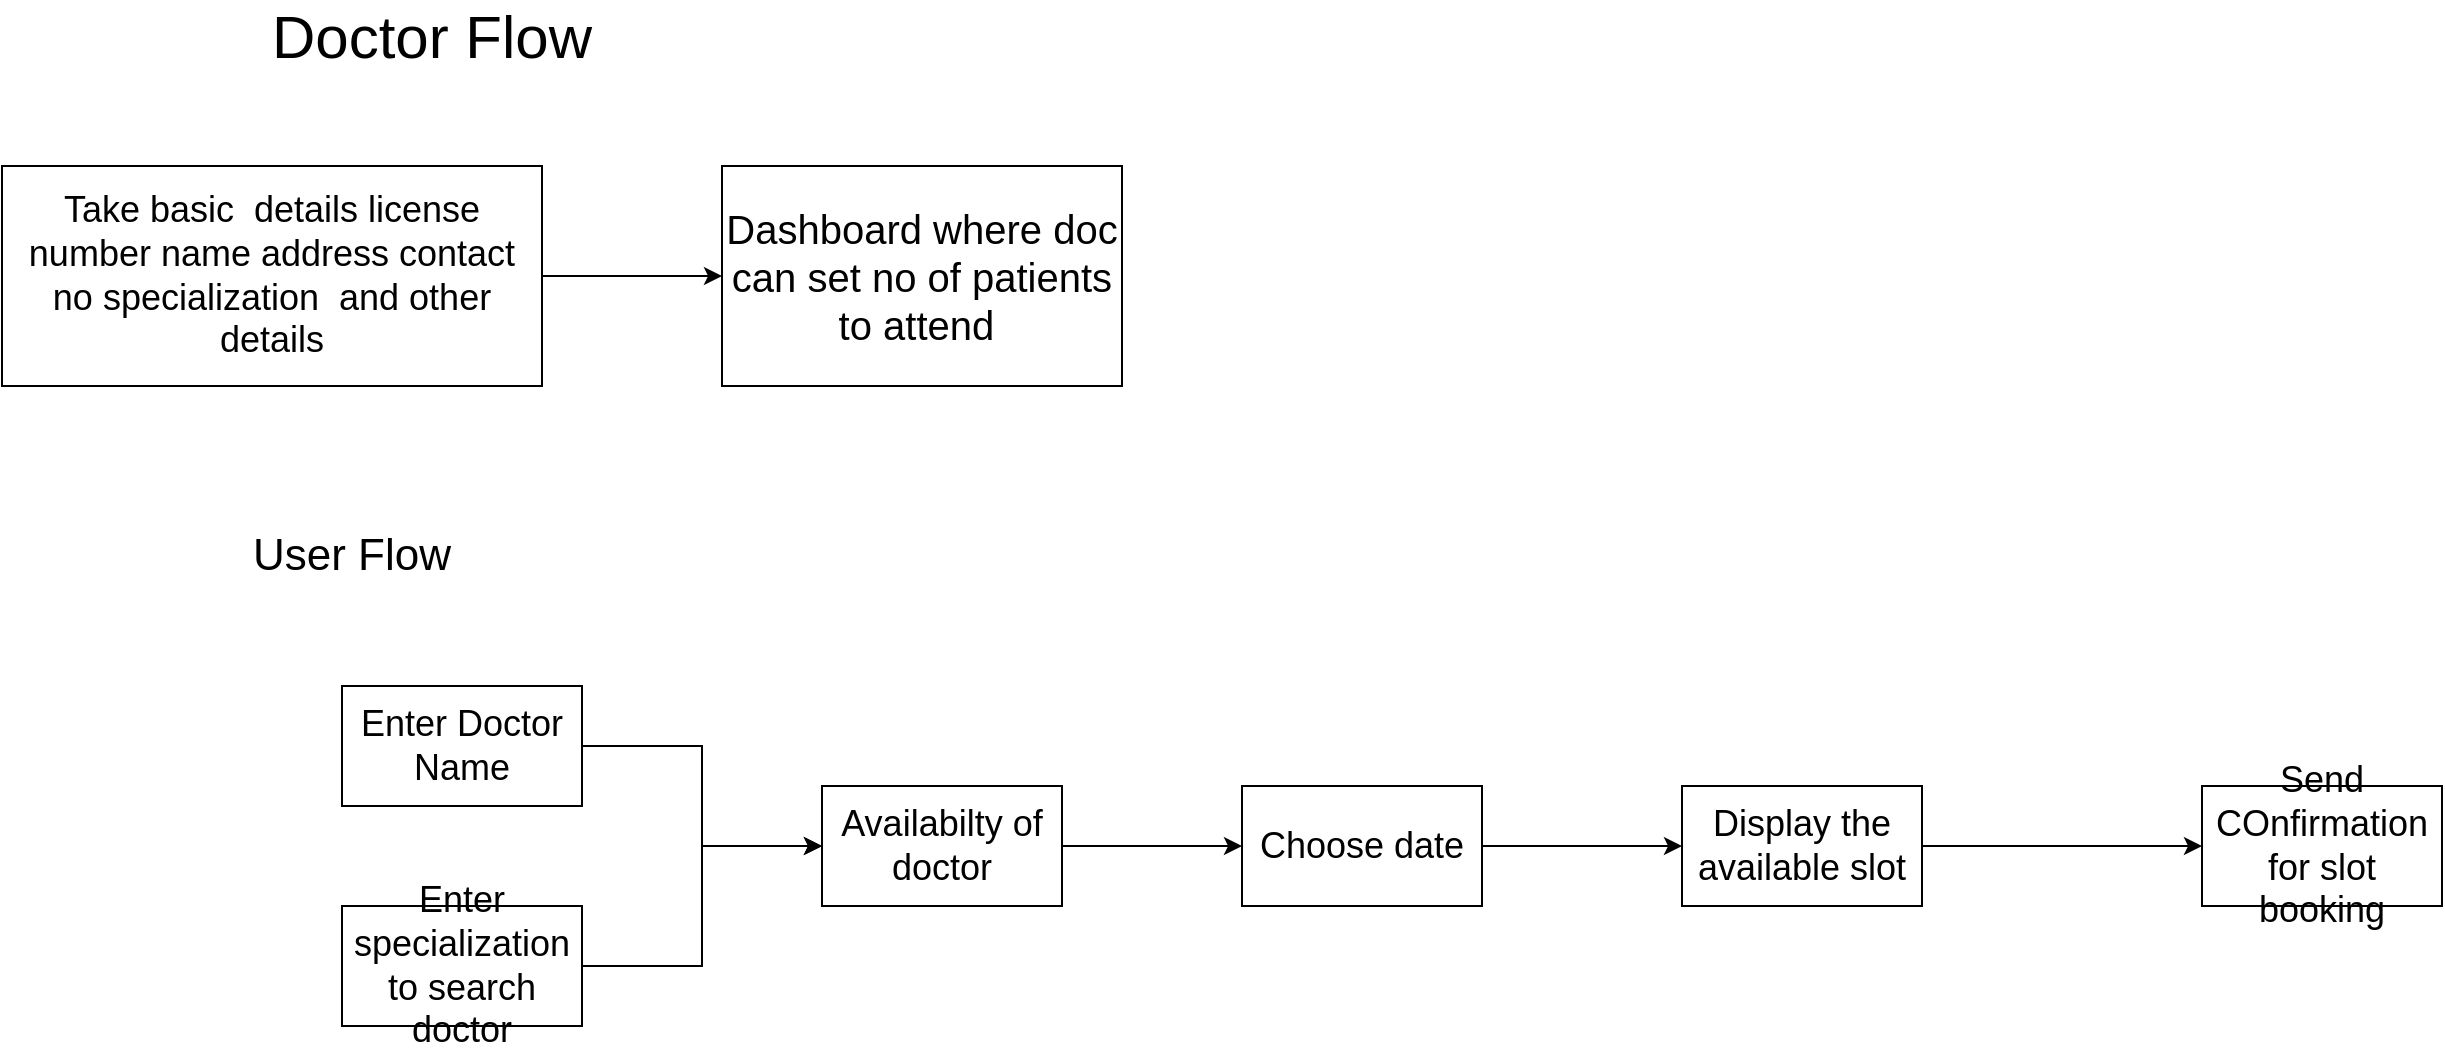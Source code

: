 <mxfile version="14.6.13" type="device"><diagram id="B8d_6DvDPMdlBQcZ8i8d" name="Page-1"><mxGraphModel dx="1422" dy="762" grid="1" gridSize="10" guides="1" tooltips="1" connect="1" arrows="1" fold="1" page="1" pageScale="1" pageWidth="1654" pageHeight="1169" math="0" shadow="0"><root><mxCell id="0"/><mxCell id="1" parent="0"/><mxCell id="9Yd9vikefjvU3ahJ1IXX-4" style="edgeStyle=orthogonalEdgeStyle;rounded=0;orthogonalLoop=1;jettySize=auto;html=1;entryX=0;entryY=0.5;entryDx=0;entryDy=0;fontSize=30;" parent="1" source="9Yd9vikefjvU3ahJ1IXX-1" target="9Yd9vikefjvU3ahJ1IXX-3" edge="1"><mxGeometry relative="1" as="geometry"/></mxCell><mxCell id="9Yd9vikefjvU3ahJ1IXX-1" value="&lt;font style=&quot;font-size: 18px&quot;&gt;Take basic&amp;nbsp; details license number name address contact no specialization&amp;nbsp; and other details&lt;/font&gt;" style="rounded=0;whiteSpace=wrap;html=1;" parent="1" vertex="1"><mxGeometry x="80" y="200" width="270" height="110" as="geometry"/></mxCell><mxCell id="9Yd9vikefjvU3ahJ1IXX-2" value="&lt;font style=&quot;font-size: 30px;&quot;&gt;Doctor Flow&lt;/font&gt;" style="text;html=1;strokeColor=none;fillColor=none;align=center;verticalAlign=middle;whiteSpace=wrap;rounded=0;fontSize=30;" parent="1" vertex="1"><mxGeometry x="200" y="120" width="190" height="30" as="geometry"/></mxCell><mxCell id="9Yd9vikefjvU3ahJ1IXX-3" value="&lt;font style=&quot;font-size: 20px;&quot;&gt;Dashboard where doc can set no of patients to attend&amp;nbsp;&lt;/font&gt;" style="rounded=0;whiteSpace=wrap;html=1;fontSize=20;" parent="1" vertex="1"><mxGeometry x="440" y="200" width="200" height="110" as="geometry"/></mxCell><mxCell id="PuenVaULnFSbC7zpAW3r-1" value="&lt;font style=&quot;font-size: 22px&quot;&gt;User Flow&lt;/font&gt;" style="text;html=1;strokeColor=none;fillColor=none;align=center;verticalAlign=middle;whiteSpace=wrap;rounded=0;" parent="1" vertex="1"><mxGeometry x="180" y="370" width="150" height="50" as="geometry"/></mxCell><mxCell id="PuenVaULnFSbC7zpAW3r-6" style="edgeStyle=orthogonalEdgeStyle;rounded=0;orthogonalLoop=1;jettySize=auto;html=1;entryX=0;entryY=0.5;entryDx=0;entryDy=0;fontSize=18;" parent="1" source="PuenVaULnFSbC7zpAW3r-2" target="PuenVaULnFSbC7zpAW3r-4" edge="1"><mxGeometry relative="1" as="geometry"/></mxCell><mxCell id="PuenVaULnFSbC7zpAW3r-2" value="Enter Doctor Name" style="rounded=0;whiteSpace=wrap;html=1;fontSize=18;" parent="1" vertex="1"><mxGeometry x="250" y="460" width="120" height="60" as="geometry"/></mxCell><mxCell id="PuenVaULnFSbC7zpAW3r-5" style="edgeStyle=orthogonalEdgeStyle;rounded=0;orthogonalLoop=1;jettySize=auto;html=1;fontSize=18;" parent="1" source="PuenVaULnFSbC7zpAW3r-3" target="PuenVaULnFSbC7zpAW3r-4" edge="1"><mxGeometry relative="1" as="geometry"/></mxCell><mxCell id="PuenVaULnFSbC7zpAW3r-3" value="Enter specialization to search doctor" style="rounded=0;whiteSpace=wrap;html=1;fontSize=18;" parent="1" vertex="1"><mxGeometry x="250" y="570" width="120" height="60" as="geometry"/></mxCell><mxCell id="PuenVaULnFSbC7zpAW3r-8" style="edgeStyle=orthogonalEdgeStyle;rounded=0;orthogonalLoop=1;jettySize=auto;html=1;entryX=0;entryY=0.5;entryDx=0;entryDy=0;fontSize=18;" parent="1" source="PuenVaULnFSbC7zpAW3r-4" target="PuenVaULnFSbC7zpAW3r-7" edge="1"><mxGeometry relative="1" as="geometry"/></mxCell><mxCell id="PuenVaULnFSbC7zpAW3r-4" value="Availabilty of doctor" style="rounded=0;whiteSpace=wrap;html=1;fontSize=18;" parent="1" vertex="1"><mxGeometry x="490" y="510" width="120" height="60" as="geometry"/></mxCell><mxCell id="PuenVaULnFSbC7zpAW3r-10" style="edgeStyle=orthogonalEdgeStyle;rounded=0;orthogonalLoop=1;jettySize=auto;html=1;fontSize=18;" parent="1" source="PuenVaULnFSbC7zpAW3r-7" target="PuenVaULnFSbC7zpAW3r-9" edge="1"><mxGeometry relative="1" as="geometry"/></mxCell><mxCell id="PuenVaULnFSbC7zpAW3r-7" value="Choose date" style="rounded=0;whiteSpace=wrap;html=1;fontSize=18;" parent="1" vertex="1"><mxGeometry x="700" y="510" width="120" height="60" as="geometry"/></mxCell><mxCell id="PuenVaULnFSbC7zpAW3r-12" style="edgeStyle=orthogonalEdgeStyle;rounded=0;orthogonalLoop=1;jettySize=auto;html=1;entryX=0;entryY=0.5;entryDx=0;entryDy=0;fontSize=18;" parent="1" source="PuenVaULnFSbC7zpAW3r-9" target="PuenVaULnFSbC7zpAW3r-11" edge="1"><mxGeometry relative="1" as="geometry"/></mxCell><mxCell id="PuenVaULnFSbC7zpAW3r-9" value="Display the available slot" style="rounded=0;whiteSpace=wrap;html=1;fontSize=18;" parent="1" vertex="1"><mxGeometry x="920" y="510" width="120" height="60" as="geometry"/></mxCell><mxCell id="PuenVaULnFSbC7zpAW3r-11" value="Send COnfirmation for slot booking" style="rounded=0;whiteSpace=wrap;html=1;fontSize=18;" parent="1" vertex="1"><mxGeometry x="1180" y="510" width="120" height="60" as="geometry"/></mxCell></root></mxGraphModel></diagram></mxfile>